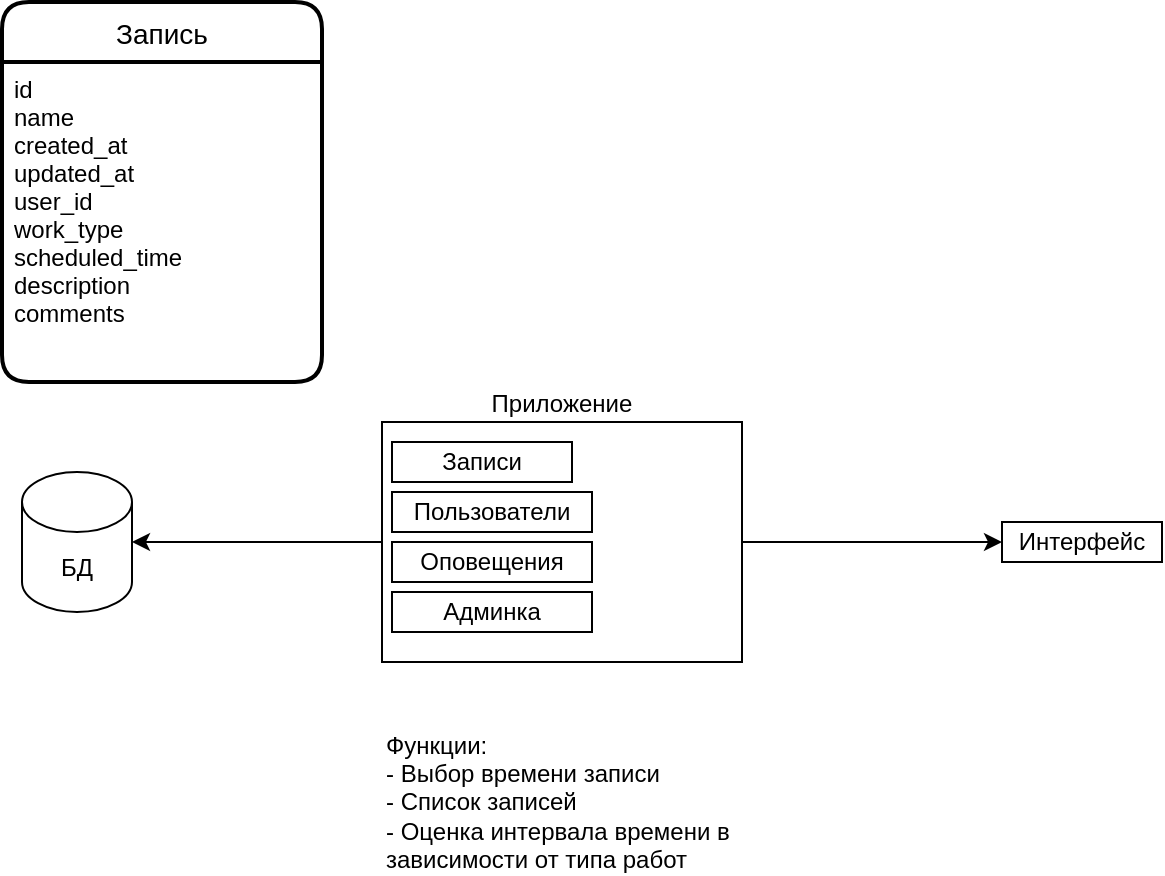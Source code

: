 <mxfile version="16.5.1" type="device"><diagram id="5Z5c9t327WSQs91rZRXx" name="Страница 1"><mxGraphModel dx="689" dy="531" grid="1" gridSize="10" guides="1" tooltips="1" connect="1" arrows="1" fold="1" page="1" pageScale="1" pageWidth="827" pageHeight="1169" math="0" shadow="0"><root><mxCell id="0"/><mxCell id="1" parent="0"/><mxCell id="u_NIOhx-rQ1nON7SpUOP-11" value="Приложение" style="rounded=0;whiteSpace=wrap;html=1;labelPosition=center;verticalLabelPosition=top;align=center;verticalAlign=bottom;" parent="1" vertex="1"><mxGeometry x="270" y="230" width="180" height="120" as="geometry"/></mxCell><mxCell id="u_NIOhx-rQ1nON7SpUOP-1" value="БД" style="shape=cylinder3;whiteSpace=wrap;html=1;boundedLbl=1;backgroundOutline=1;size=15;" parent="1" vertex="1"><mxGeometry x="90" y="255" width="55" height="70" as="geometry"/></mxCell><mxCell id="u_NIOhx-rQ1nON7SpUOP-7" style="edgeStyle=orthogonalEdgeStyle;rounded=0;orthogonalLoop=1;jettySize=auto;html=1;entryX=1;entryY=0.5;entryDx=0;entryDy=0;entryPerimeter=0;exitX=0;exitY=0.5;exitDx=0;exitDy=0;" parent="1" source="u_NIOhx-rQ1nON7SpUOP-11" target="u_NIOhx-rQ1nON7SpUOP-1" edge="1"><mxGeometry relative="1" as="geometry"><mxPoint x="270" y="230" as="sourcePoint"/></mxGeometry></mxCell><mxCell id="u_NIOhx-rQ1nON7SpUOP-8" style="edgeStyle=orthogonalEdgeStyle;rounded=0;orthogonalLoop=1;jettySize=auto;html=1;entryX=0;entryY=0.5;entryDx=0;entryDy=0;exitX=1;exitY=0.5;exitDx=0;exitDy=0;" parent="1" source="u_NIOhx-rQ1nON7SpUOP-11" target="u_NIOhx-rQ1nON7SpUOP-10" edge="1"><mxGeometry relative="1" as="geometry"><mxPoint x="350" y="230" as="sourcePoint"/><mxPoint x="445" y="230" as="targetPoint"/></mxGeometry></mxCell><mxCell id="u_NIOhx-rQ1nON7SpUOP-4" value="Функции:&lt;br&gt;- Выбор времени записи&lt;br&gt;- Список записей&lt;br&gt;- Оценка интервала времени в зависимости от типа работ&lt;br&gt;" style="text;html=1;strokeColor=none;fillColor=none;align=left;verticalAlign=middle;whiteSpace=wrap;rounded=0;" parent="1" vertex="1"><mxGeometry x="270" y="400" width="220" height="40" as="geometry"/></mxCell><mxCell id="u_NIOhx-rQ1nON7SpUOP-5" value="Пользователи" style="rounded=0;whiteSpace=wrap;html=1;" parent="1" vertex="1"><mxGeometry x="275" y="265" width="100" height="20" as="geometry"/></mxCell><mxCell id="u_NIOhx-rQ1nON7SpUOP-10" value="Интерфейс" style="rounded=0;whiteSpace=wrap;html=1;" parent="1" vertex="1"><mxGeometry x="580" y="280" width="80" height="20" as="geometry"/></mxCell><mxCell id="u_NIOhx-rQ1nON7SpUOP-12" value="Записи" style="rounded=0;whiteSpace=wrap;html=1;" parent="1" vertex="1"><mxGeometry x="275" y="240" width="90" height="20" as="geometry"/></mxCell><mxCell id="u_NIOhx-rQ1nON7SpUOP-13" value="Оповещения" style="rounded=0;whiteSpace=wrap;html=1;" parent="1" vertex="1"><mxGeometry x="275" y="290" width="100" height="20" as="geometry"/></mxCell><mxCell id="u_NIOhx-rQ1nON7SpUOP-19" value="Запись" style="swimlane;childLayout=stackLayout;horizontal=1;startSize=30;horizontalStack=0;rounded=1;fontSize=14;fontStyle=0;strokeWidth=2;resizeParent=0;resizeLast=1;shadow=0;dashed=0;align=center;" parent="1" vertex="1"><mxGeometry x="80" y="20" width="160" height="190" as="geometry"/></mxCell><mxCell id="u_NIOhx-rQ1nON7SpUOP-20" value="id&#10;name&#10;created_at&#10;updated_at&#10;user_id&#10;work_type&#10;scheduled_time&#10;description&#10;comments&#10;" style="align=left;strokeColor=none;fillColor=none;spacingLeft=4;fontSize=12;verticalAlign=top;resizable=0;rotatable=0;part=1;" parent="u_NIOhx-rQ1nON7SpUOP-19" vertex="1"><mxGeometry y="30" width="160" height="160" as="geometry"/></mxCell><mxCell id="u_NIOhx-rQ1nON7SpUOP-48" value="Админка" style="rounded=0;whiteSpace=wrap;html=1;" parent="1" vertex="1"><mxGeometry x="275" y="315" width="100" height="20" as="geometry"/></mxCell></root></mxGraphModel></diagram></mxfile>